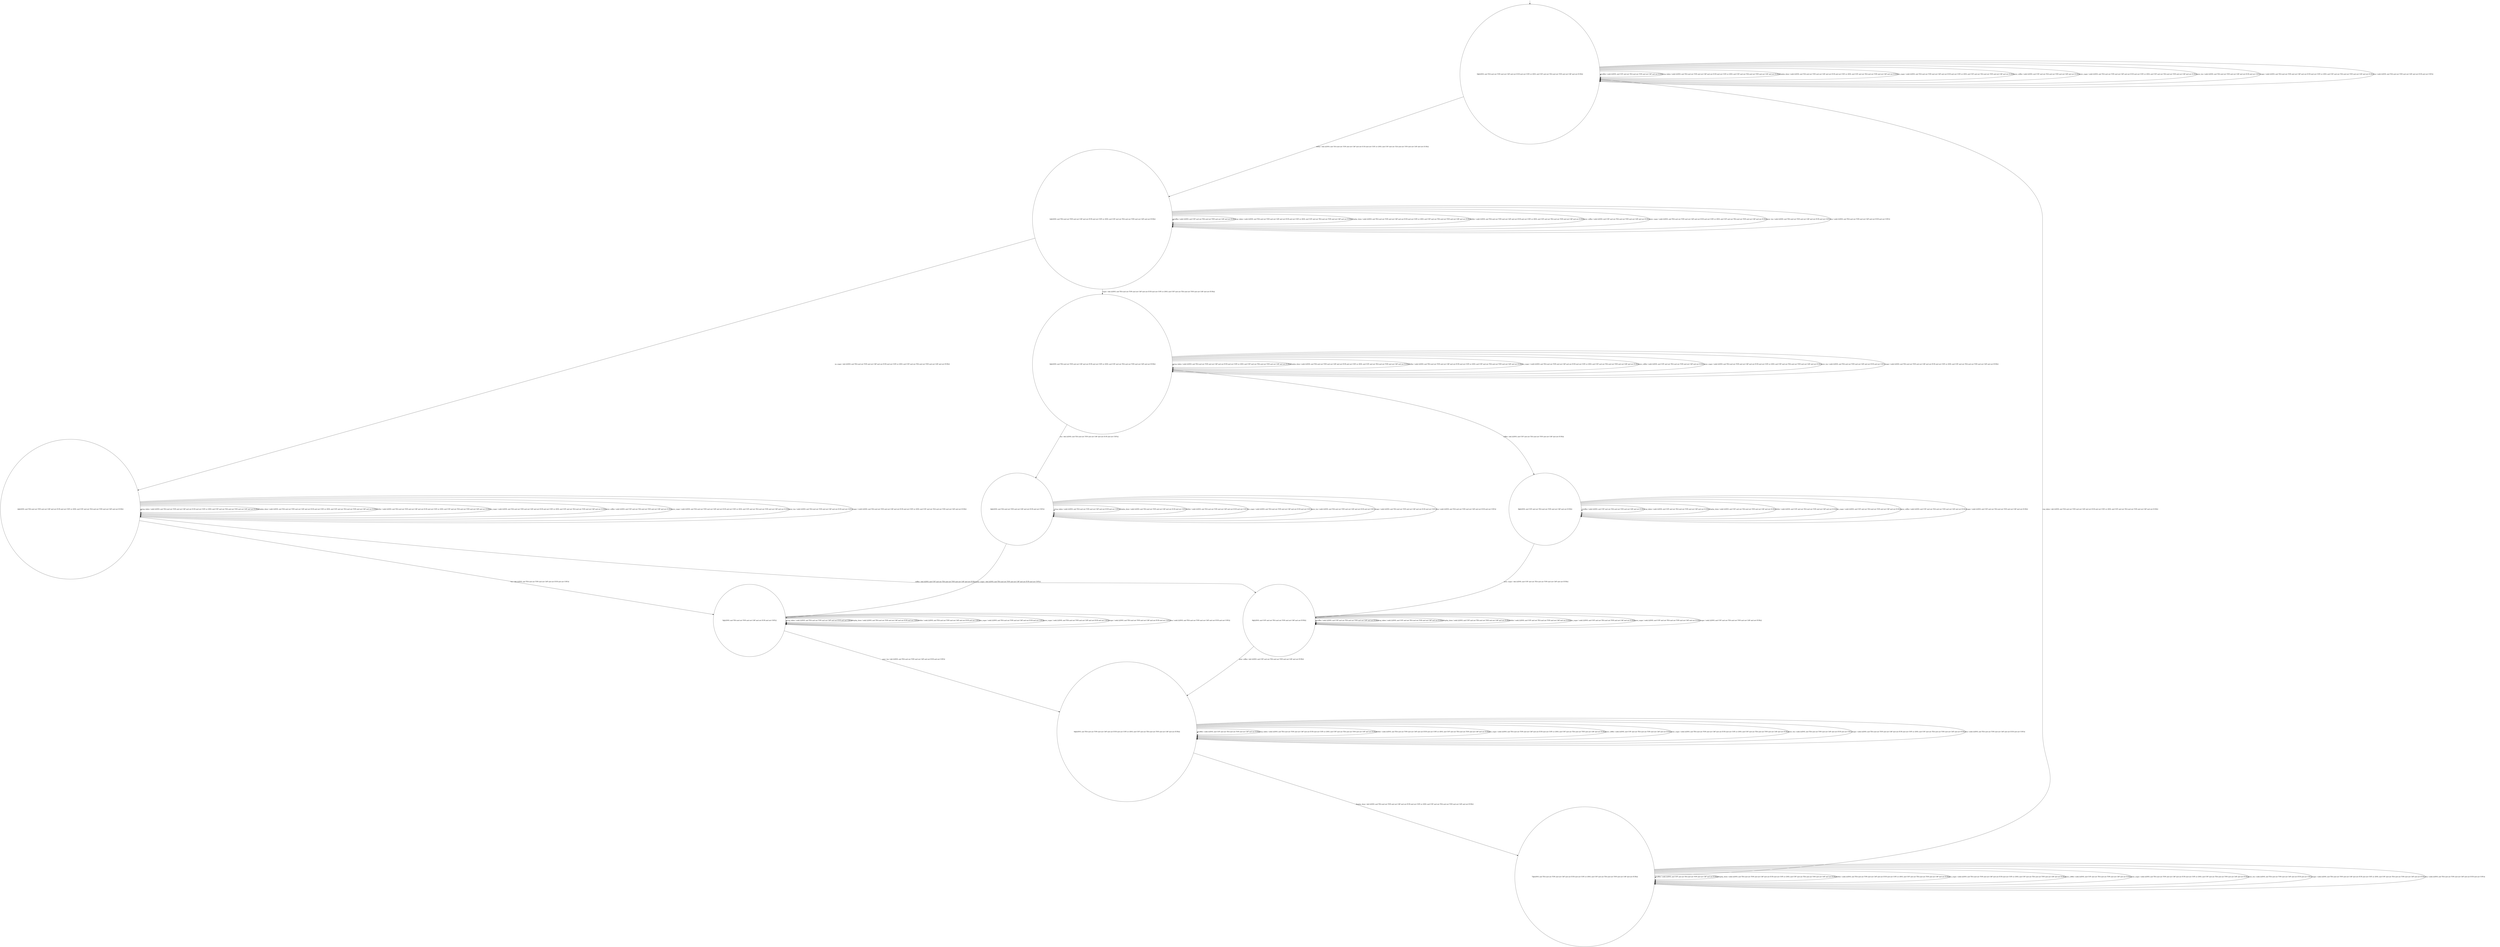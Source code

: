 digraph g {
	edge [lblstyle="above, sloped"];
	s0 [shape="circle" label="0@[((DOL and TEA and not TON and not CAP and not EUR and not COF) or (DOL and COF and not TEA and not TON and not CAP and not EUR))]"];
	s1 [shape="circle" label="1@[((DOL and TEA and not TON and not CAP and not EUR and not COF) or (DOL and COF and not TEA and not TON and not CAP and not EUR))]"];
	s2 [shape="circle" label="2@[((DOL and TEA and not TON and not CAP and not EUR and not COF) or (DOL and COF and not TEA and not TON and not CAP and not EUR))]"];
	s3 [shape="circle" label="3@[((DOL and TEA and not TON and not CAP and not EUR and not COF) or (DOL and COF and not TEA and not TON and not CAP and not EUR))]"];
	s4 [shape="circle" label="4@[((DOL and TEA and not TON and not CAP and not EUR and not COF))]"];
	s5 [shape="circle" label="5@[((DOL and TEA and not TON and not CAP and not EUR and not COF))]"];
	s6 [shape="circle" label="6@[((DOL and TEA and not TON and not CAP and not EUR and not COF) or (DOL and COF and not TEA and not TON and not CAP and not EUR))]"];
	s7 [shape="circle" label="7@[((DOL and TEA and not TON and not CAP and not EUR and not COF) or (DOL and COF and not TEA and not TON and not CAP and not EUR))]"];
	s8 [shape="circle" label="8@[((DOL and COF and not TEA and not TON and not CAP and not EUR))]"];
	s9 [shape="circle" label="9@[((DOL and COF and not TEA and not TON and not CAP and not EUR))]"];
	s0 -> s0 [label="coffee / nok() [((DOL and COF and not TEA and not TON and not CAP and not EUR))]"];
	s0 -> s0 [label="cup_taken / nok() [((DOL and TEA and not TON and not CAP and not EUR and not COF) or (DOL and COF and not TEA and not TON and not CAP and not EUR))]"];
	s0 -> s0 [label="display_done / nok() [((DOL and TEA and not TON and not CAP and not EUR and not COF) or (DOL and COF and not TEA and not TON and not CAP and not EUR))]"];
	s0 -> s1 [label="dollar / ok() [((DOL and TEA and not TON and not CAP and not EUR and not COF) or (DOL and COF and not TEA and not TON and not CAP and not EUR))]"];
	s0 -> s0 [label="no_sugar / nok() [((DOL and TEA and not TON and not CAP and not EUR and not COF) or (DOL and COF and not TEA and not TON and not CAP and not EUR))]"];
	s0 -> s0 [label="pour_coffee / nok() [((DOL and COF and not TEA and not TON and not CAP and not EUR))]"];
	s0 -> s0 [label="pour_sugar / nok() [((DOL and TEA and not TON and not CAP and not EUR and not COF) or (DOL and COF and not TEA and not TON and not CAP and not EUR))]"];
	s0 -> s0 [label="pour_tea / nok() [((DOL and TEA and not TON and not CAP and not EUR and not COF))]"];
	s0 -> s0 [label="sugar / nok() [((DOL and TEA and not TON and not CAP and not EUR and not COF) or (DOL and COF and not TEA and not TON and not CAP and not EUR))]"];
	s0 -> s0 [label="tea / nok() [((DOL and TEA and not TON and not CAP and not EUR and not COF))]"];
	s1 -> s1 [label="coffee / nok() [((DOL and COF and not TEA and not TON and not CAP and not EUR))]"];
	s1 -> s1 [label="cup_taken / nok() [((DOL and TEA and not TON and not CAP and not EUR and not COF) or (DOL and COF and not TEA and not TON and not CAP and not EUR))]"];
	s1 -> s1 [label="display_done / nok() [((DOL and TEA and not TON and not CAP and not EUR and not COF) or (DOL and COF and not TEA and not TON and not CAP and not EUR))]"];
	s1 -> s1 [label="dollar / nok() [((DOL and TEA and not TON and not CAP and not EUR and not COF) or (DOL and COF and not TEA and not TON and not CAP and not EUR))]"];
	s1 -> s2 [label="no_sugar / ok() [((DOL and TEA and not TON and not CAP and not EUR and not COF) or (DOL and COF and not TEA and not TON and not CAP and not EUR))]"];
	s1 -> s1 [label="pour_coffee / nok() [((DOL and COF and not TEA and not TON and not CAP and not EUR))]"];
	s1 -> s1 [label="pour_sugar / nok() [((DOL and TEA and not TON and not CAP and not EUR and not COF) or (DOL and COF and not TEA and not TON and not CAP and not EUR))]"];
	s1 -> s1 [label="pour_tea / nok() [((DOL and TEA and not TON and not CAP and not EUR and not COF))]"];
	s1 -> s3 [label="sugar / ok() [((DOL and TEA and not TON and not CAP and not EUR and not COF) or (DOL and COF and not TEA and not TON and not CAP and not EUR))]"];
	s1 -> s1 [label="tea / nok() [((DOL and TEA and not TON and not CAP and not EUR and not COF))]"];
	s2 -> s9 [label="coffee / ok() [((DOL and COF and not TEA and not TON and not CAP and not EUR))]"];
	s2 -> s2 [label="cup_taken / nok() [((DOL and TEA and not TON and not CAP and not EUR and not COF) or (DOL and COF and not TEA and not TON and not CAP and not EUR))]"];
	s2 -> s2 [label="display_done / nok() [((DOL and TEA and not TON and not CAP and not EUR and not COF) or (DOL and COF and not TEA and not TON and not CAP and not EUR))]"];
	s2 -> s2 [label="dollar / nok() [((DOL and TEA and not TON and not CAP and not EUR and not COF) or (DOL and COF and not TEA and not TON and not CAP and not EUR))]"];
	s2 -> s2 [label="no_sugar / nok() [((DOL and TEA and not TON and not CAP and not EUR and not COF) or (DOL and COF and not TEA and not TON and not CAP and not EUR))]"];
	s2 -> s2 [label="pour_coffee / nok() [((DOL and COF and not TEA and not TON and not CAP and not EUR))]"];
	s2 -> s2 [label="pour_sugar / nok() [((DOL and TEA and not TON and not CAP and not EUR and not COF) or (DOL and COF and not TEA and not TON and not CAP and not EUR))]"];
	s2 -> s2 [label="pour_tea / nok() [((DOL and TEA and not TON and not CAP and not EUR and not COF))]"];
	s2 -> s2 [label="sugar / void() [((DOL and TEA and not TON and not CAP and not EUR and not COF) or (DOL and COF and not TEA and not TON and not CAP and not EUR))]"];
	s2 -> s5 [label="tea / ok() [((DOL and TEA and not TON and not CAP and not EUR and not COF))]"];
	s3 -> s8 [label="coffee / ok() [((DOL and COF and not TEA and not TON and not CAP and not EUR))]"];
	s3 -> s3 [label="cup_taken / nok() [((DOL and TEA and not TON and not CAP and not EUR and not COF) or (DOL and COF and not TEA and not TON and not CAP and not EUR))]"];
	s3 -> s3 [label="display_done / nok() [((DOL and TEA and not TON and not CAP and not EUR and not COF) or (DOL and COF and not TEA and not TON and not CAP and not EUR))]"];
	s3 -> s3 [label="dollar / nok() [((DOL and TEA and not TON and not CAP and not EUR and not COF) or (DOL and COF and not TEA and not TON and not CAP and not EUR))]"];
	s3 -> s3 [label="no_sugar / void() [((DOL and TEA and not TON and not CAP and not EUR and not COF) or (DOL and COF and not TEA and not TON and not CAP and not EUR))]"];
	s3 -> s3 [label="pour_coffee / nok() [((DOL and COF and not TEA and not TON and not CAP and not EUR))]"];
	s3 -> s3 [label="pour_sugar / nok() [((DOL and TEA and not TON and not CAP and not EUR and not COF) or (DOL and COF and not TEA and not TON and not CAP and not EUR))]"];
	s3 -> s3 [label="pour_tea / nok() [((DOL and TEA and not TON and not CAP and not EUR and not COF))]"];
	s3 -> s3 [label="sugar / nok() [((DOL and TEA and not TON and not CAP and not EUR and not COF) or (DOL and COF and not TEA and not TON and not CAP and not EUR))]"];
	s3 -> s4 [label="tea / ok() [((DOL and TEA and not TON and not CAP and not EUR and not COF))]"];
	s4 -> s4 [label="cup_taken / nok() [((DOL and TEA and not TON and not CAP and not EUR and not COF))]"];
	s4 -> s4 [label="display_done / nok() [((DOL and TEA and not TON and not CAP and not EUR and not COF))]"];
	s4 -> s4 [label="dollar / nok() [((DOL and TEA and not TON and not CAP and not EUR and not COF))]"];
	s4 -> s4 [label="no_sugar / nok() [((DOL and TEA and not TON and not CAP and not EUR and not COF))]"];
	s4 -> s5 [label="pour_sugar / ok() [((DOL and TEA and not TON and not CAP and not EUR and not COF))]"];
	s4 -> s4 [label="pour_tea / nok() [((DOL and TEA and not TON and not CAP and not EUR and not COF))]"];
	s4 -> s4 [label="sugar / nok() [((DOL and TEA and not TON and not CAP and not EUR and not COF))]"];
	s4 -> s4 [label="tea / nok() [((DOL and TEA and not TON and not CAP and not EUR and not COF))]"];
	s5 -> s5 [label="cup_taken / nok() [((DOL and TEA and not TON and not CAP and not EUR and not COF))]"];
	s5 -> s5 [label="display_done / nok() [((DOL and TEA and not TON and not CAP and not EUR and not COF))]"];
	s5 -> s5 [label="dollar / nok() [((DOL and TEA and not TON and not CAP and not EUR and not COF))]"];
	s5 -> s5 [label="no_sugar / nok() [((DOL and TEA and not TON and not CAP and not EUR and not COF))]"];
	s5 -> s5 [label="pour_sugar / nok() [((DOL and TEA and not TON and not CAP and not EUR and not COF))]"];
	s5 -> s6 [label="pour_tea / ok() [((DOL and TEA and not TON and not CAP and not EUR and not COF))]"];
	s5 -> s5 [label="sugar / nok() [((DOL and TEA and not TON and not CAP and not EUR and not COF))]"];
	s5 -> s5 [label="tea / nok() [((DOL and TEA and not TON and not CAP and not EUR and not COF))]"];
	s6 -> s6 [label="coffee / nok() [((DOL and COF and not TEA and not TON and not CAP and not EUR))]"];
	s6 -> s6 [label="cup_taken / nok() [((DOL and TEA and not TON and not CAP and not EUR and not COF) or (DOL and COF and not TEA and not TON and not CAP and not EUR))]"];
	s6 -> s7 [label="display_done / ok() [((DOL and TEA and not TON and not CAP and not EUR and not COF) or (DOL and COF and not TEA and not TON and not CAP and not EUR))]"];
	s6 -> s6 [label="dollar / nok() [((DOL and TEA and not TON and not CAP and not EUR and not COF) or (DOL and COF and not TEA and not TON and not CAP and not EUR))]"];
	s6 -> s6 [label="no_sugar / nok() [((DOL and TEA and not TON and not CAP and not EUR and not COF) or (DOL and COF and not TEA and not TON and not CAP and not EUR))]"];
	s6 -> s6 [label="pour_coffee / nok() [((DOL and COF and not TEA and not TON and not CAP and not EUR))]"];
	s6 -> s6 [label="pour_sugar / nok() [((DOL and TEA and not TON and not CAP and not EUR and not COF) or (DOL and COF and not TEA and not TON and not CAP and not EUR))]"];
	s6 -> s6 [label="pour_tea / nok() [((DOL and TEA and not TON and not CAP and not EUR and not COF))]"];
	s6 -> s6 [label="sugar / nok() [((DOL and TEA and not TON and not CAP and not EUR and not COF) or (DOL and COF and not TEA and not TON and not CAP and not EUR))]"];
	s6 -> s6 [label="tea / nok() [((DOL and TEA and not TON and not CAP and not EUR and not COF))]"];
	s7 -> s7 [label="coffee / nok() [((DOL and COF and not TEA and not TON and not CAP and not EUR))]"];
	s7 -> s0 [label="cup_taken / ok() [((DOL and TEA and not TON and not CAP and not EUR and not COF) or (DOL and COF and not TEA and not TON and not CAP and not EUR))]"];
	s7 -> s7 [label="display_done / nok() [((DOL and TEA and not TON and not CAP and not EUR and not COF) or (DOL and COF and not TEA and not TON and not CAP and not EUR))]"];
	s7 -> s7 [label="dollar / nok() [((DOL and TEA and not TON and not CAP and not EUR and not COF) or (DOL and COF and not TEA and not TON and not CAP and not EUR))]"];
	s7 -> s7 [label="no_sugar / nok() [((DOL and TEA and not TON and not CAP and not EUR and not COF) or (DOL and COF and not TEA and not TON and not CAP and not EUR))]"];
	s7 -> s7 [label="pour_coffee / nok() [((DOL and COF and not TEA and not TON and not CAP and not EUR))]"];
	s7 -> s7 [label="pour_sugar / nok() [((DOL and TEA and not TON and not CAP and not EUR and not COF) or (DOL and COF and not TEA and not TON and not CAP and not EUR))]"];
	s7 -> s7 [label="pour_tea / nok() [((DOL and TEA and not TON and not CAP and not EUR and not COF))]"];
	s7 -> s7 [label="sugar / nok() [((DOL and TEA and not TON and not CAP and not EUR and not COF) or (DOL and COF and not TEA and not TON and not CAP and not EUR))]"];
	s7 -> s7 [label="tea / nok() [((DOL and TEA and not TON and not CAP and not EUR and not COF))]"];
	s8 -> s8 [label="coffee / nok() [((DOL and COF and not TEA and not TON and not CAP and not EUR))]"];
	s8 -> s8 [label="cup_taken / nok() [((DOL and COF and not TEA and not TON and not CAP and not EUR))]"];
	s8 -> s8 [label="display_done / nok() [((DOL and COF and not TEA and not TON and not CAP and not EUR))]"];
	s8 -> s8 [label="dollar / nok() [((DOL and COF and not TEA and not TON and not CAP and not EUR))]"];
	s8 -> s8 [label="no_sugar / nok() [((DOL and COF and not TEA and not TON and not CAP and not EUR))]"];
	s8 -> s8 [label="pour_coffee / nok() [((DOL and COF and not TEA and not TON and not CAP and not EUR))]"];
	s8 -> s9 [label="pour_sugar / ok() [((DOL and COF and not TEA and not TON and not CAP and not EUR))]"];
	s8 -> s8 [label="sugar / nok() [((DOL and COF and not TEA and not TON and not CAP and not EUR))]"];
	s9 -> s9 [label="coffee / nok() [((DOL and COF and not TEA and not TON and not CAP and not EUR))]"];
	s9 -> s9 [label="cup_taken / nok() [((DOL and COF and not TEA and not TON and not CAP and not EUR))]"];
	s9 -> s9 [label="display_done / nok() [((DOL and COF and not TEA and not TON and not CAP and not EUR))]"];
	s9 -> s9 [label="dollar / nok() [((DOL and COF and not TEA and not TON and not CAP and not EUR))]"];
	s9 -> s9 [label="no_sugar / nok() [((DOL and COF and not TEA and not TON and not CAP and not EUR))]"];
	s9 -> s6 [label="pour_coffee / ok() [((DOL and COF and not TEA and not TON and not CAP and not EUR))]"];
	s9 -> s9 [label="pour_sugar / nok() [((DOL and COF and not TEA and not TON and not CAP and not EUR))]"];
	s9 -> s9 [label="sugar / nok() [((DOL and COF and not TEA and not TON and not CAP and not EUR))]"];
	__start0 [label="" shape="none" width="0" height="0"];
	__start0 -> s0;
}